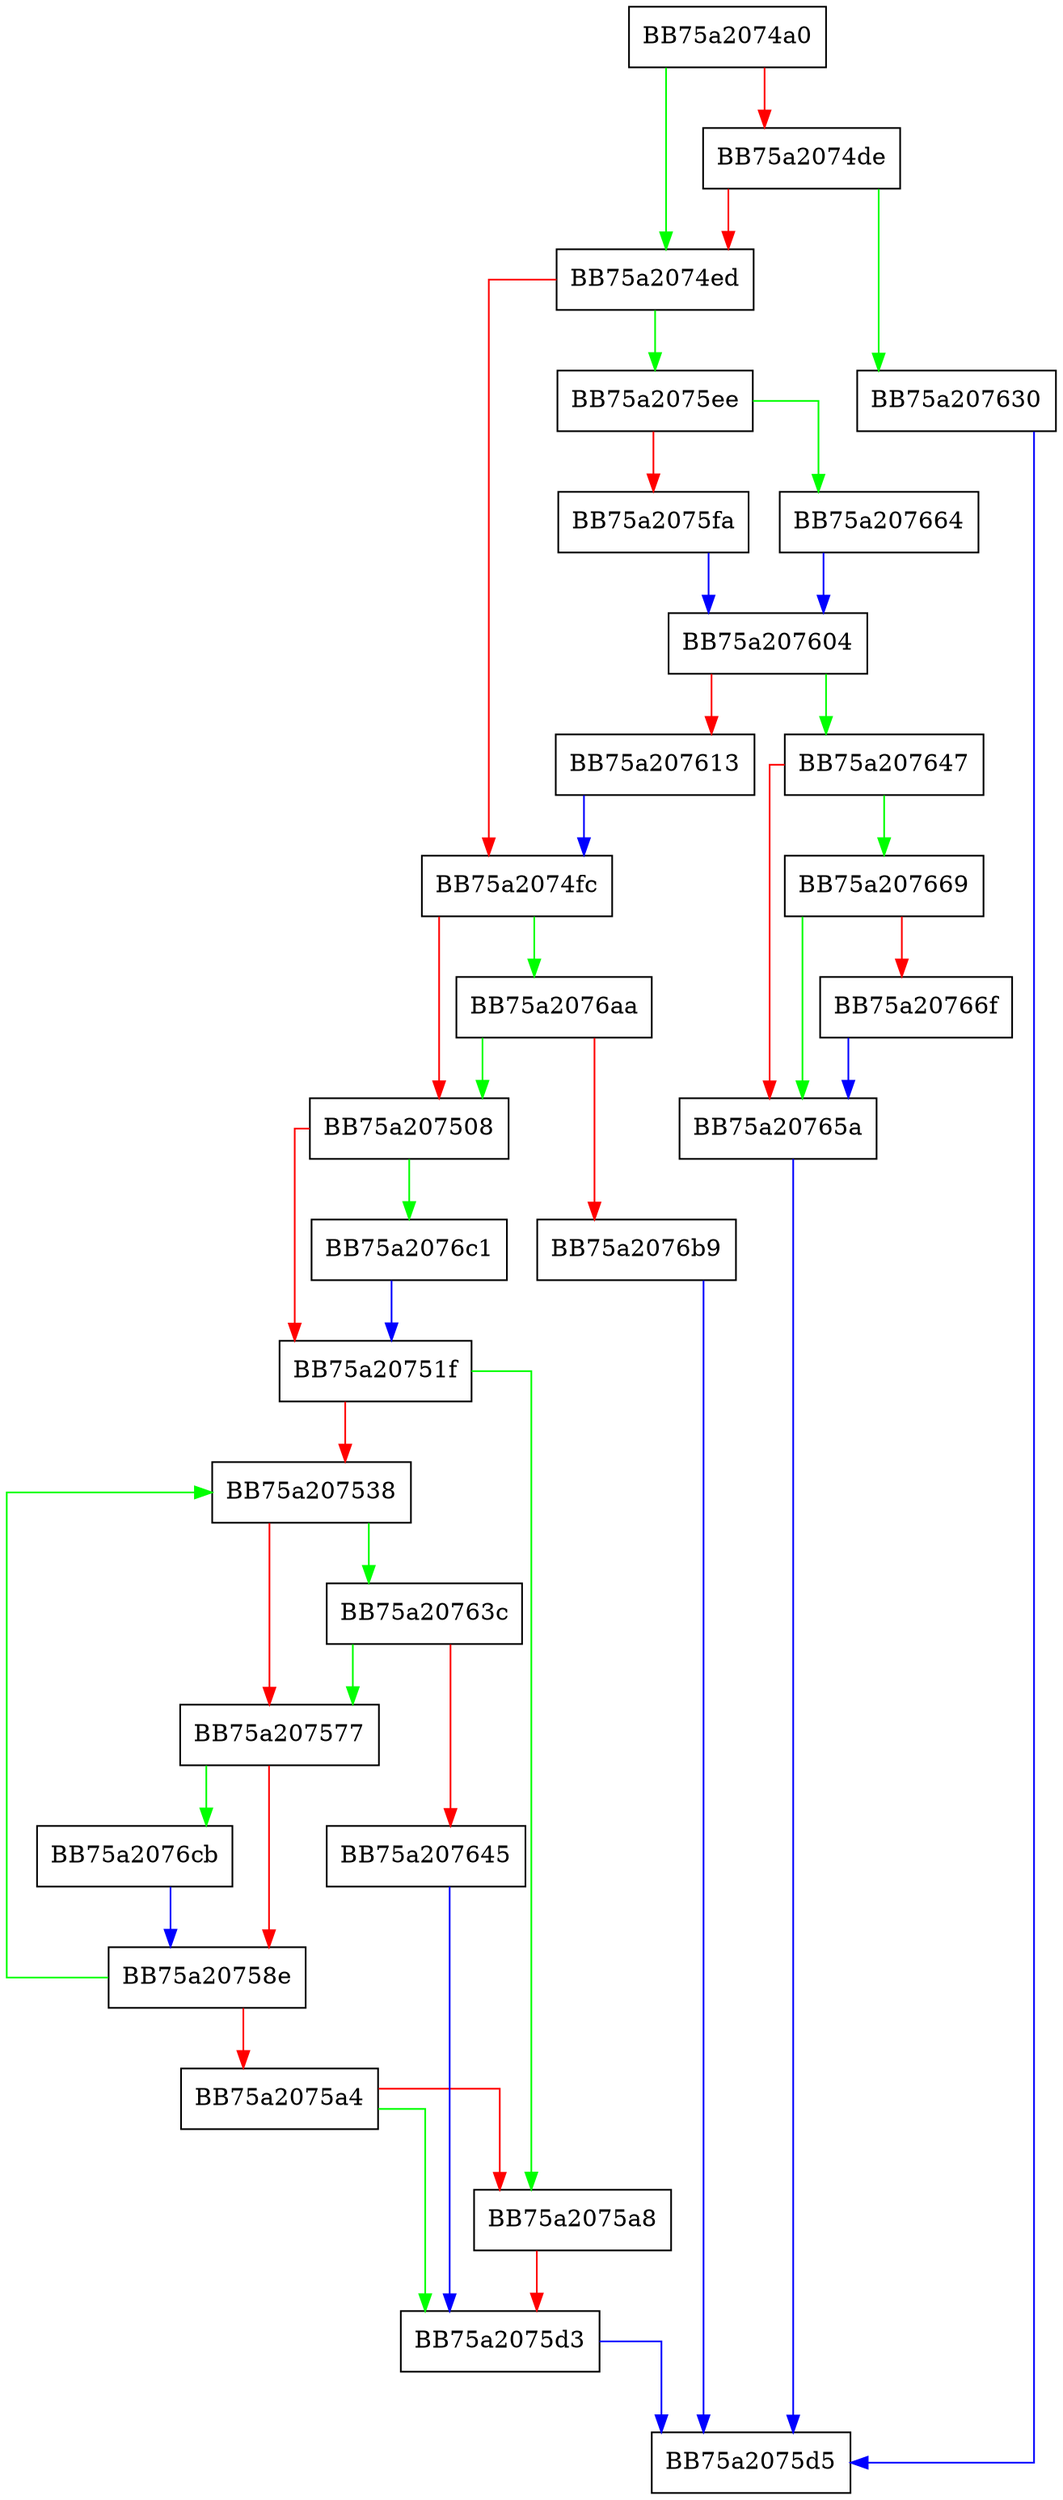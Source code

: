 digraph BufferCopy {
  node [shape="box"];
  graph [splines=ortho];
  BB75a2074a0 -> BB75a2074ed [color="green"];
  BB75a2074a0 -> BB75a2074de [color="red"];
  BB75a2074de -> BB75a207630 [color="green"];
  BB75a2074de -> BB75a2074ed [color="red"];
  BB75a2074ed -> BB75a2075ee [color="green"];
  BB75a2074ed -> BB75a2074fc [color="red"];
  BB75a2074fc -> BB75a2076aa [color="green"];
  BB75a2074fc -> BB75a207508 [color="red"];
  BB75a207508 -> BB75a2076c1 [color="green"];
  BB75a207508 -> BB75a20751f [color="red"];
  BB75a20751f -> BB75a2075a8 [color="green"];
  BB75a20751f -> BB75a207538 [color="red"];
  BB75a207538 -> BB75a20763c [color="green"];
  BB75a207538 -> BB75a207577 [color="red"];
  BB75a207577 -> BB75a2076cb [color="green"];
  BB75a207577 -> BB75a20758e [color="red"];
  BB75a20758e -> BB75a207538 [color="green"];
  BB75a20758e -> BB75a2075a4 [color="red"];
  BB75a2075a4 -> BB75a2075d3 [color="green"];
  BB75a2075a4 -> BB75a2075a8 [color="red"];
  BB75a2075a8 -> BB75a2075d3 [color="red"];
  BB75a2075d3 -> BB75a2075d5 [color="blue"];
  BB75a2075ee -> BB75a207664 [color="green"];
  BB75a2075ee -> BB75a2075fa [color="red"];
  BB75a2075fa -> BB75a207604 [color="blue"];
  BB75a207604 -> BB75a207647 [color="green"];
  BB75a207604 -> BB75a207613 [color="red"];
  BB75a207613 -> BB75a2074fc [color="blue"];
  BB75a207630 -> BB75a2075d5 [color="blue"];
  BB75a20763c -> BB75a207577 [color="green"];
  BB75a20763c -> BB75a207645 [color="red"];
  BB75a207645 -> BB75a2075d3 [color="blue"];
  BB75a207647 -> BB75a207669 [color="green"];
  BB75a207647 -> BB75a20765a [color="red"];
  BB75a20765a -> BB75a2075d5 [color="blue"];
  BB75a207664 -> BB75a207604 [color="blue"];
  BB75a207669 -> BB75a20765a [color="green"];
  BB75a207669 -> BB75a20766f [color="red"];
  BB75a20766f -> BB75a20765a [color="blue"];
  BB75a2076aa -> BB75a207508 [color="green"];
  BB75a2076aa -> BB75a2076b9 [color="red"];
  BB75a2076b9 -> BB75a2075d5 [color="blue"];
  BB75a2076c1 -> BB75a20751f [color="blue"];
  BB75a2076cb -> BB75a20758e [color="blue"];
}